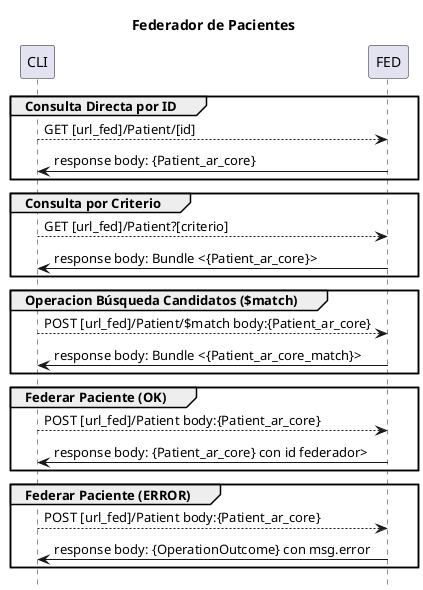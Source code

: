 @startuml
skinparam defaultFontName Arial

title Federador de Pacientes
hide footbox
participant "CLI" as Sender
participant "FED" as Receiver
group Consulta Directa por ID
"Sender" --> "Receiver" : GET [url_fed]/Patient/[id]
"Receiver" -> "Sender" : response body: {Patient_ar_core}
end
group Consulta por Criterio
"Sender" --> "Receiver" : GET [url_fed]/Patient?[criterio]
"Receiver" -> "Sender" : response body: Bundle <{Patient_ar_core}>
end
group Operacion Búsqueda Candidatos ($match)
"Sender" --> "Receiver" : POST [url_fed]/Patient/$match body:{Patient_ar_core}
"Receiver" -> "Sender" : response body: Bundle <{Patient_ar_core_match}>
end

group Federar Paciente (OK)
"Sender" --> "Receiver" : POST [url_fed]/Patient body:{Patient_ar_core}
"Receiver" -> "Sender" : response body: {Patient_ar_core} con id federador>
end
group Federar Paciente (ERROR)
"Sender" --> "Receiver" : POST [url_fed]/Patient body:{Patient_ar_core}
"Receiver" -> "Sender" : response body: {OperationOutcome} con msg.error
end

@enduml